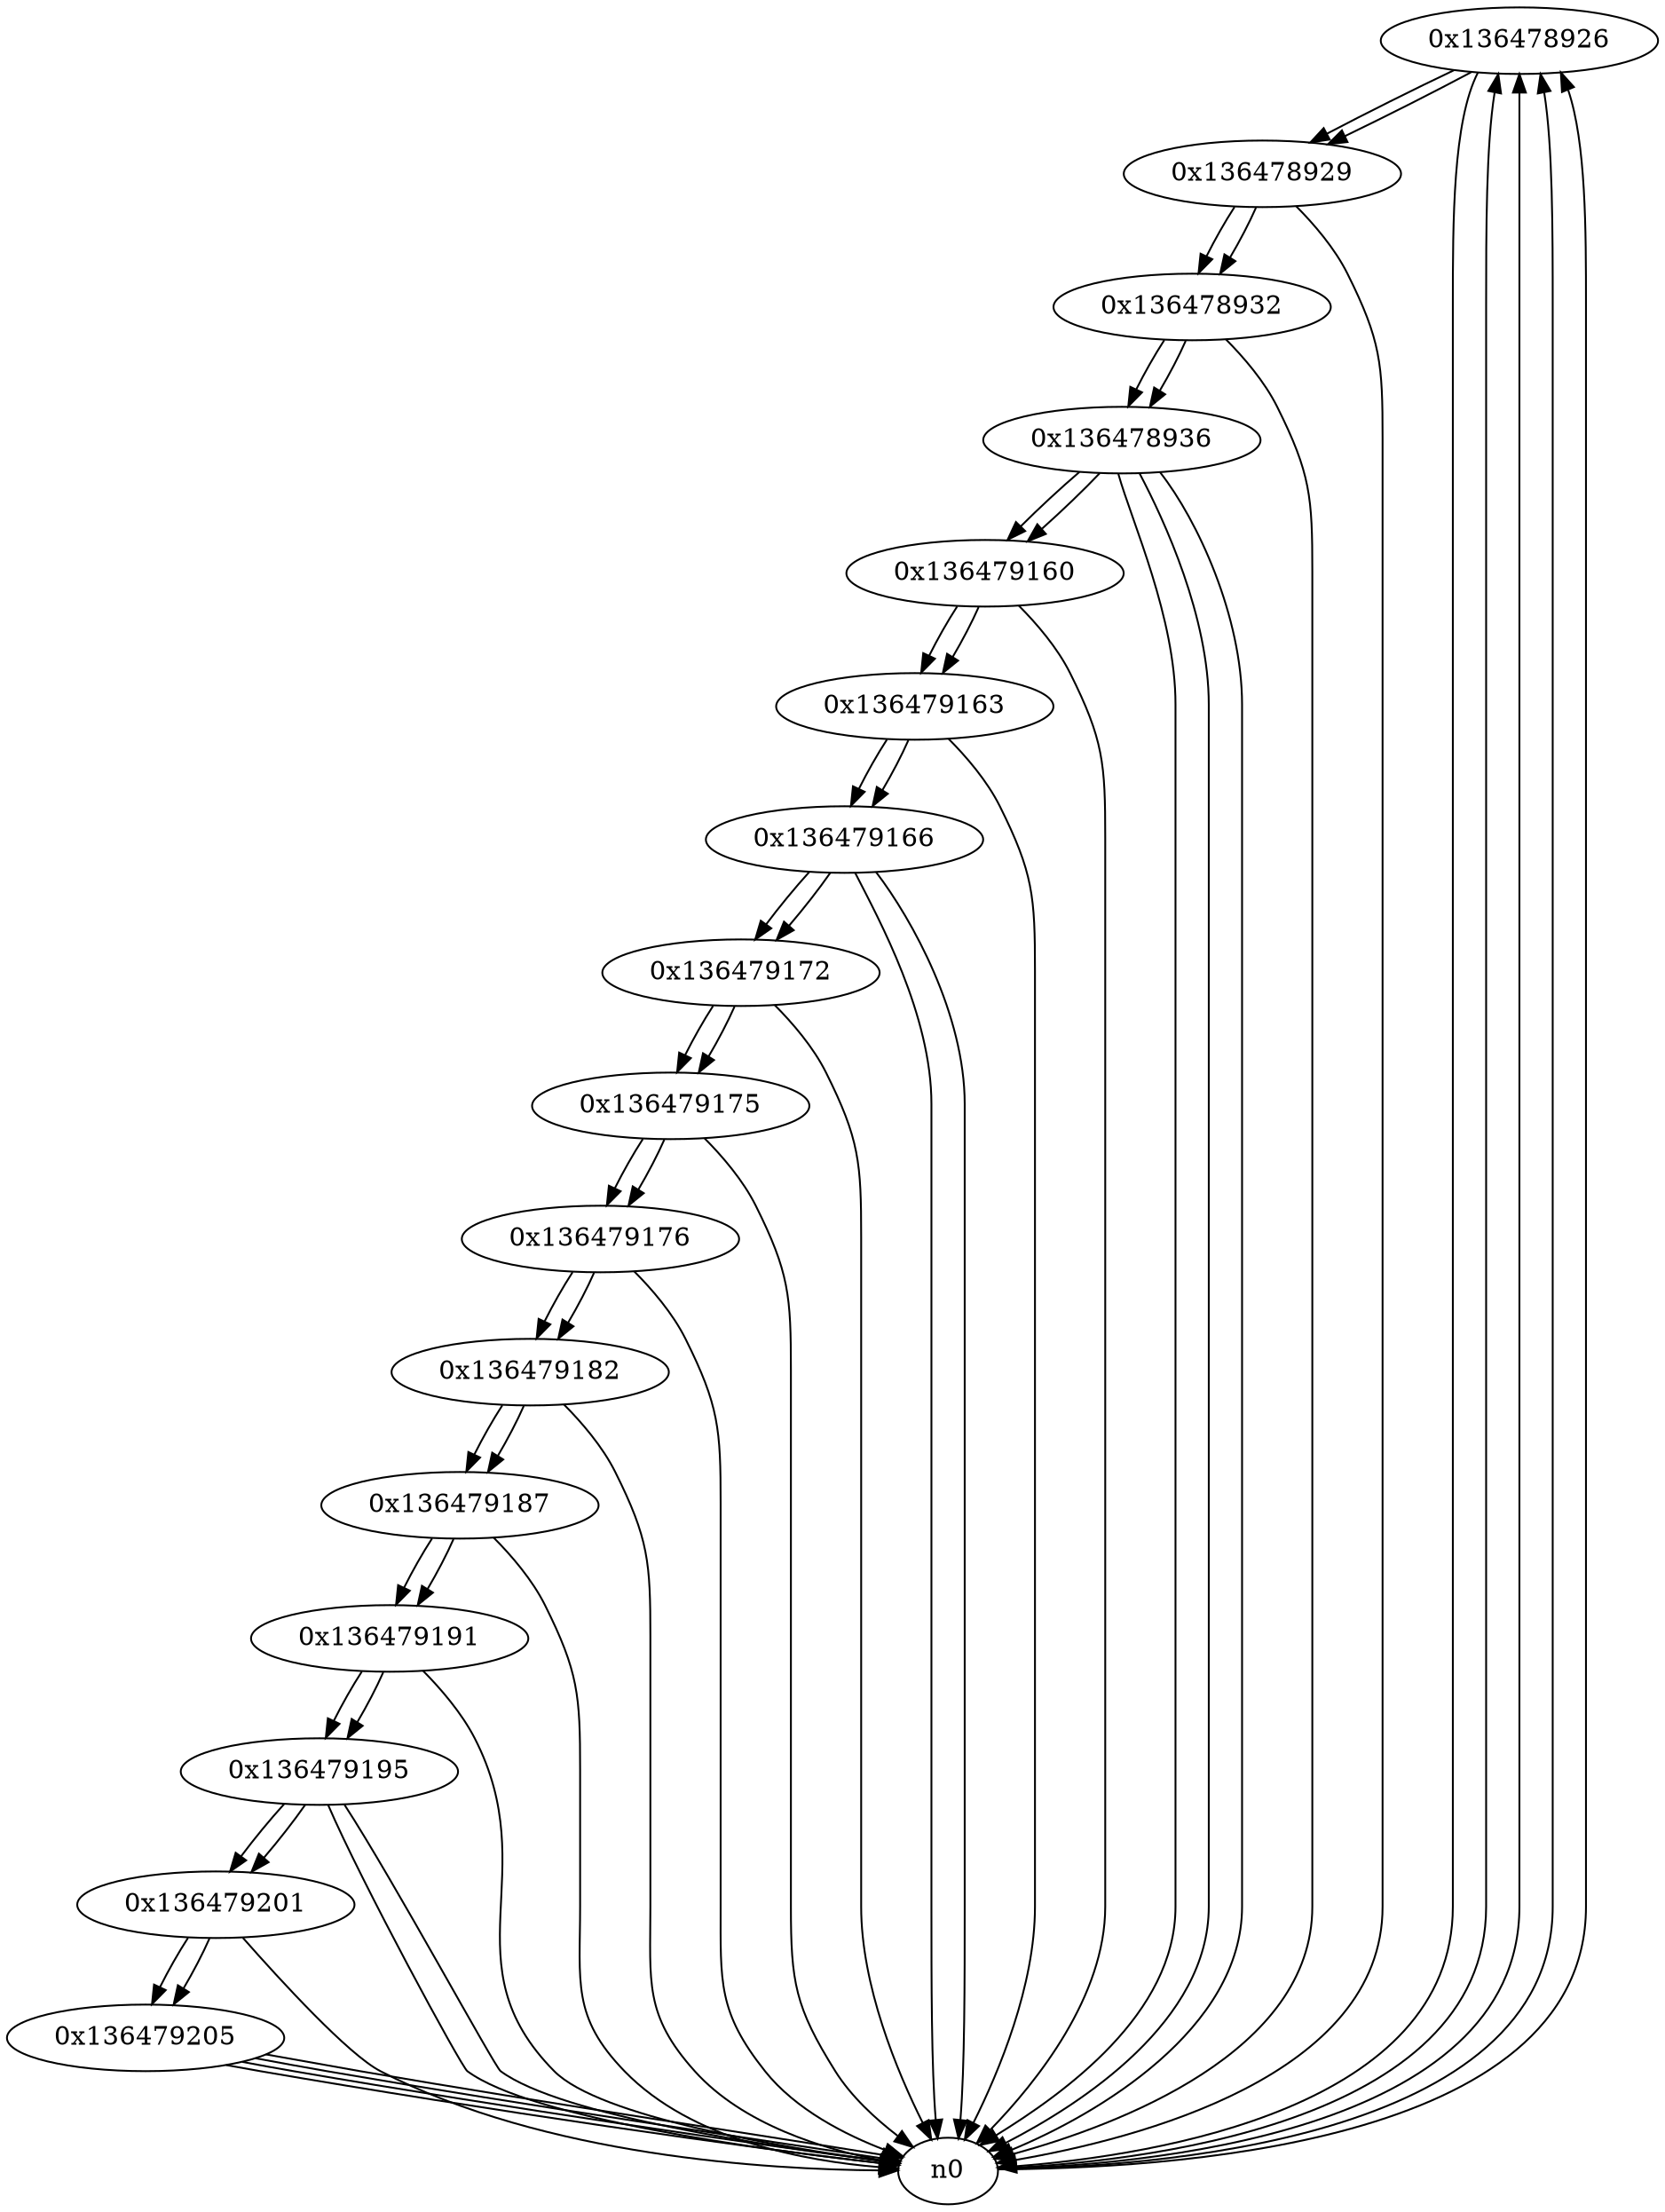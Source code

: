 digraph G{
/* nodes */
  n1 [label="0x136478926"]
  n2 [label="0x136478929"]
  n3 [label="0x136478932"]
  n4 [label="0x136478936"]
  n5 [label="0x136479160"]
  n6 [label="0x136479163"]
  n7 [label="0x136479166"]
  n8 [label="0x136479172"]
  n9 [label="0x136479175"]
  n10 [label="0x136479176"]
  n11 [label="0x136479182"]
  n12 [label="0x136479187"]
  n13 [label="0x136479191"]
  n14 [label="0x136479195"]
  n15 [label="0x136479201"]
  n16 [label="0x136479205"]
/* edges */
n1 -> n2;
n1 -> n0;
n0 -> n1;
n0 -> n1;
n0 -> n1;
n0 -> n1;
n2 -> n3;
n2 -> n0;
n1 -> n2;
n3 -> n4;
n3 -> n0;
n2 -> n3;
n4 -> n0;
n4 -> n5;
n4 -> n0;
n4 -> n0;
n3 -> n4;
n5 -> n6;
n5 -> n0;
n4 -> n5;
n6 -> n7;
n6 -> n0;
n5 -> n6;
n7 -> n0;
n7 -> n8;
n7 -> n0;
n6 -> n7;
n8 -> n9;
n8 -> n0;
n7 -> n8;
n9 -> n10;
n9 -> n0;
n8 -> n9;
n10 -> n11;
n10 -> n0;
n9 -> n10;
n11 -> n12;
n11 -> n0;
n10 -> n11;
n12 -> n13;
n12 -> n0;
n11 -> n12;
n13 -> n14;
n13 -> n0;
n12 -> n13;
n14 -> n15;
n14 -> n0;
n14 -> n0;
n13 -> n14;
n15 -> n16;
n15 -> n0;
n14 -> n15;
n16 -> n0;
n16 -> n0;
n16 -> n0;
n16 -> n0;
n15 -> n16;
}
